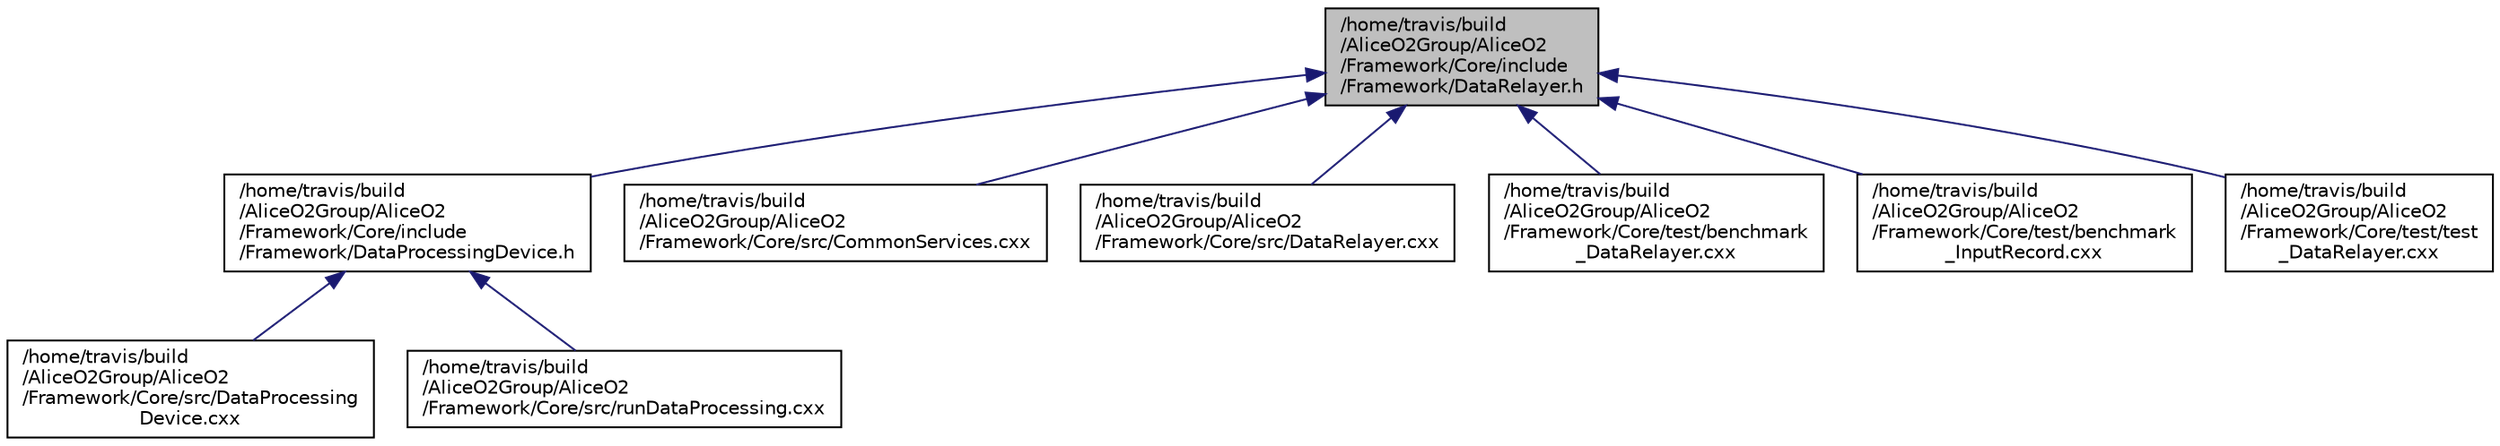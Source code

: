 digraph "/home/travis/build/AliceO2Group/AliceO2/Framework/Core/include/Framework/DataRelayer.h"
{
 // INTERACTIVE_SVG=YES
  bgcolor="transparent";
  edge [fontname="Helvetica",fontsize="10",labelfontname="Helvetica",labelfontsize="10"];
  node [fontname="Helvetica",fontsize="10",shape=record];
  Node64 [label="/home/travis/build\l/AliceO2Group/AliceO2\l/Framework/Core/include\l/Framework/DataRelayer.h",height=0.2,width=0.4,color="black", fillcolor="grey75", style="filled", fontcolor="black"];
  Node64 -> Node65 [dir="back",color="midnightblue",fontsize="10",style="solid",fontname="Helvetica"];
  Node65 [label="/home/travis/build\l/AliceO2Group/AliceO2\l/Framework/Core/include\l/Framework/DataProcessingDevice.h",height=0.2,width=0.4,color="black",URL="$d3/d4b/DataProcessingDevice_8h.html"];
  Node65 -> Node66 [dir="back",color="midnightblue",fontsize="10",style="solid",fontname="Helvetica"];
  Node66 [label="/home/travis/build\l/AliceO2Group/AliceO2\l/Framework/Core/src/DataProcessing\lDevice.cxx",height=0.2,width=0.4,color="black",URL="$db/dac/DataProcessingDevice_8cxx.html"];
  Node65 -> Node67 [dir="back",color="midnightblue",fontsize="10",style="solid",fontname="Helvetica"];
  Node67 [label="/home/travis/build\l/AliceO2Group/AliceO2\l/Framework/Core/src/runDataProcessing.cxx",height=0.2,width=0.4,color="black",URL="$d7/d54/runDataProcessing_8cxx.html"];
  Node64 -> Node68 [dir="back",color="midnightblue",fontsize="10",style="solid",fontname="Helvetica"];
  Node68 [label="/home/travis/build\l/AliceO2Group/AliceO2\l/Framework/Core/src/CommonServices.cxx",height=0.2,width=0.4,color="black",URL="$dd/d27/CommonServices_8cxx.html"];
  Node64 -> Node69 [dir="back",color="midnightblue",fontsize="10",style="solid",fontname="Helvetica"];
  Node69 [label="/home/travis/build\l/AliceO2Group/AliceO2\l/Framework/Core/src/DataRelayer.cxx",height=0.2,width=0.4,color="black",URL="$d1/d57/DataRelayer_8cxx.html"];
  Node64 -> Node70 [dir="back",color="midnightblue",fontsize="10",style="solid",fontname="Helvetica"];
  Node70 [label="/home/travis/build\l/AliceO2Group/AliceO2\l/Framework/Core/test/benchmark\l_DataRelayer.cxx",height=0.2,width=0.4,color="black",URL="$d8/dd6/benchmark__DataRelayer_8cxx.html"];
  Node64 -> Node71 [dir="back",color="midnightblue",fontsize="10",style="solid",fontname="Helvetica"];
  Node71 [label="/home/travis/build\l/AliceO2Group/AliceO2\l/Framework/Core/test/benchmark\l_InputRecord.cxx",height=0.2,width=0.4,color="black",URL="$df/d93/benchmark__InputRecord_8cxx.html"];
  Node64 -> Node72 [dir="back",color="midnightblue",fontsize="10",style="solid",fontname="Helvetica"];
  Node72 [label="/home/travis/build\l/AliceO2Group/AliceO2\l/Framework/Core/test/test\l_DataRelayer.cxx",height=0.2,width=0.4,color="black",URL="$dc/d6d/test__DataRelayer_8cxx.html"];
}
